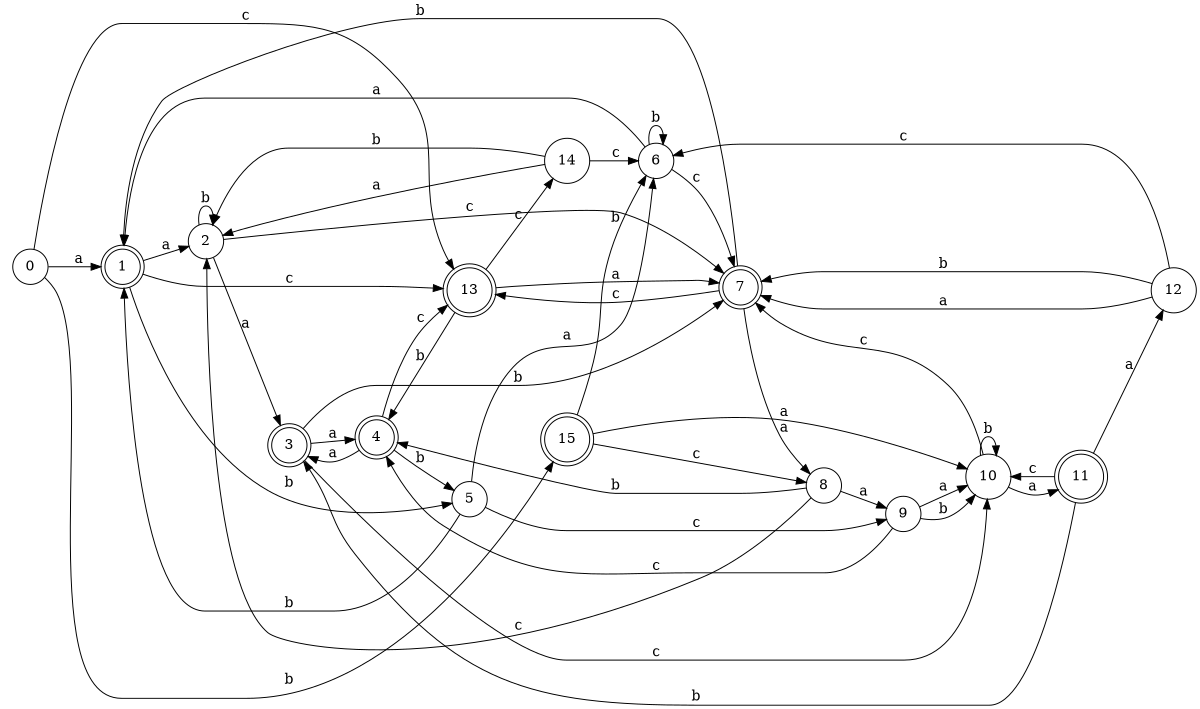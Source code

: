 digraph n13_9 {
__start0 [label="" shape="none"];

rankdir=LR;
size="8,5";

s0 [style="filled", color="black", fillcolor="white" shape="circle", label="0"];
s1 [style="rounded,filled", color="black", fillcolor="white" shape="doublecircle", label="1"];
s2 [style="filled", color="black", fillcolor="white" shape="circle", label="2"];
s3 [style="rounded,filled", color="black", fillcolor="white" shape="doublecircle", label="3"];
s4 [style="rounded,filled", color="black", fillcolor="white" shape="doublecircle", label="4"];
s5 [style="filled", color="black", fillcolor="white" shape="circle", label="5"];
s6 [style="filled", color="black", fillcolor="white" shape="circle", label="6"];
s7 [style="rounded,filled", color="black", fillcolor="white" shape="doublecircle", label="7"];
s8 [style="filled", color="black", fillcolor="white" shape="circle", label="8"];
s9 [style="filled", color="black", fillcolor="white" shape="circle", label="9"];
s10 [style="filled", color="black", fillcolor="white" shape="circle", label="10"];
s11 [style="rounded,filled", color="black", fillcolor="white" shape="doublecircle", label="11"];
s12 [style="filled", color="black", fillcolor="white" shape="circle", label="12"];
s13 [style="rounded,filled", color="black", fillcolor="white" shape="doublecircle", label="13"];
s14 [style="filled", color="black", fillcolor="white" shape="circle", label="14"];
s15 [style="rounded,filled", color="black", fillcolor="white" shape="doublecircle", label="15"];
s0 -> s1 [label="a"];
s0 -> s15 [label="b"];
s0 -> s13 [label="c"];
s1 -> s2 [label="a"];
s1 -> s5 [label="b"];
s1 -> s13 [label="c"];
s2 -> s3 [label="a"];
s2 -> s2 [label="b"];
s2 -> s7 [label="c"];
s3 -> s4 [label="a"];
s3 -> s7 [label="b"];
s3 -> s10 [label="c"];
s4 -> s3 [label="a"];
s4 -> s5 [label="b"];
s4 -> s13 [label="c"];
s5 -> s6 [label="a"];
s5 -> s1 [label="b"];
s5 -> s9 [label="c"];
s6 -> s1 [label="a"];
s6 -> s6 [label="b"];
s6 -> s7 [label="c"];
s7 -> s8 [label="a"];
s7 -> s1 [label="b"];
s7 -> s13 [label="c"];
s8 -> s9 [label="a"];
s8 -> s4 [label="b"];
s8 -> s2 [label="c"];
s9 -> s10 [label="a"];
s9 -> s10 [label="b"];
s9 -> s4 [label="c"];
s10 -> s11 [label="a"];
s10 -> s10 [label="b"];
s10 -> s7 [label="c"];
s11 -> s12 [label="a"];
s11 -> s3 [label="b"];
s11 -> s10 [label="c"];
s12 -> s7 [label="a"];
s12 -> s7 [label="b"];
s12 -> s6 [label="c"];
s13 -> s7 [label="a"];
s13 -> s4 [label="b"];
s13 -> s14 [label="c"];
s14 -> s2 [label="a"];
s14 -> s2 [label="b"];
s14 -> s6 [label="c"];
s15 -> s10 [label="a"];
s15 -> s6 [label="b"];
s15 -> s8 [label="c"];

}
